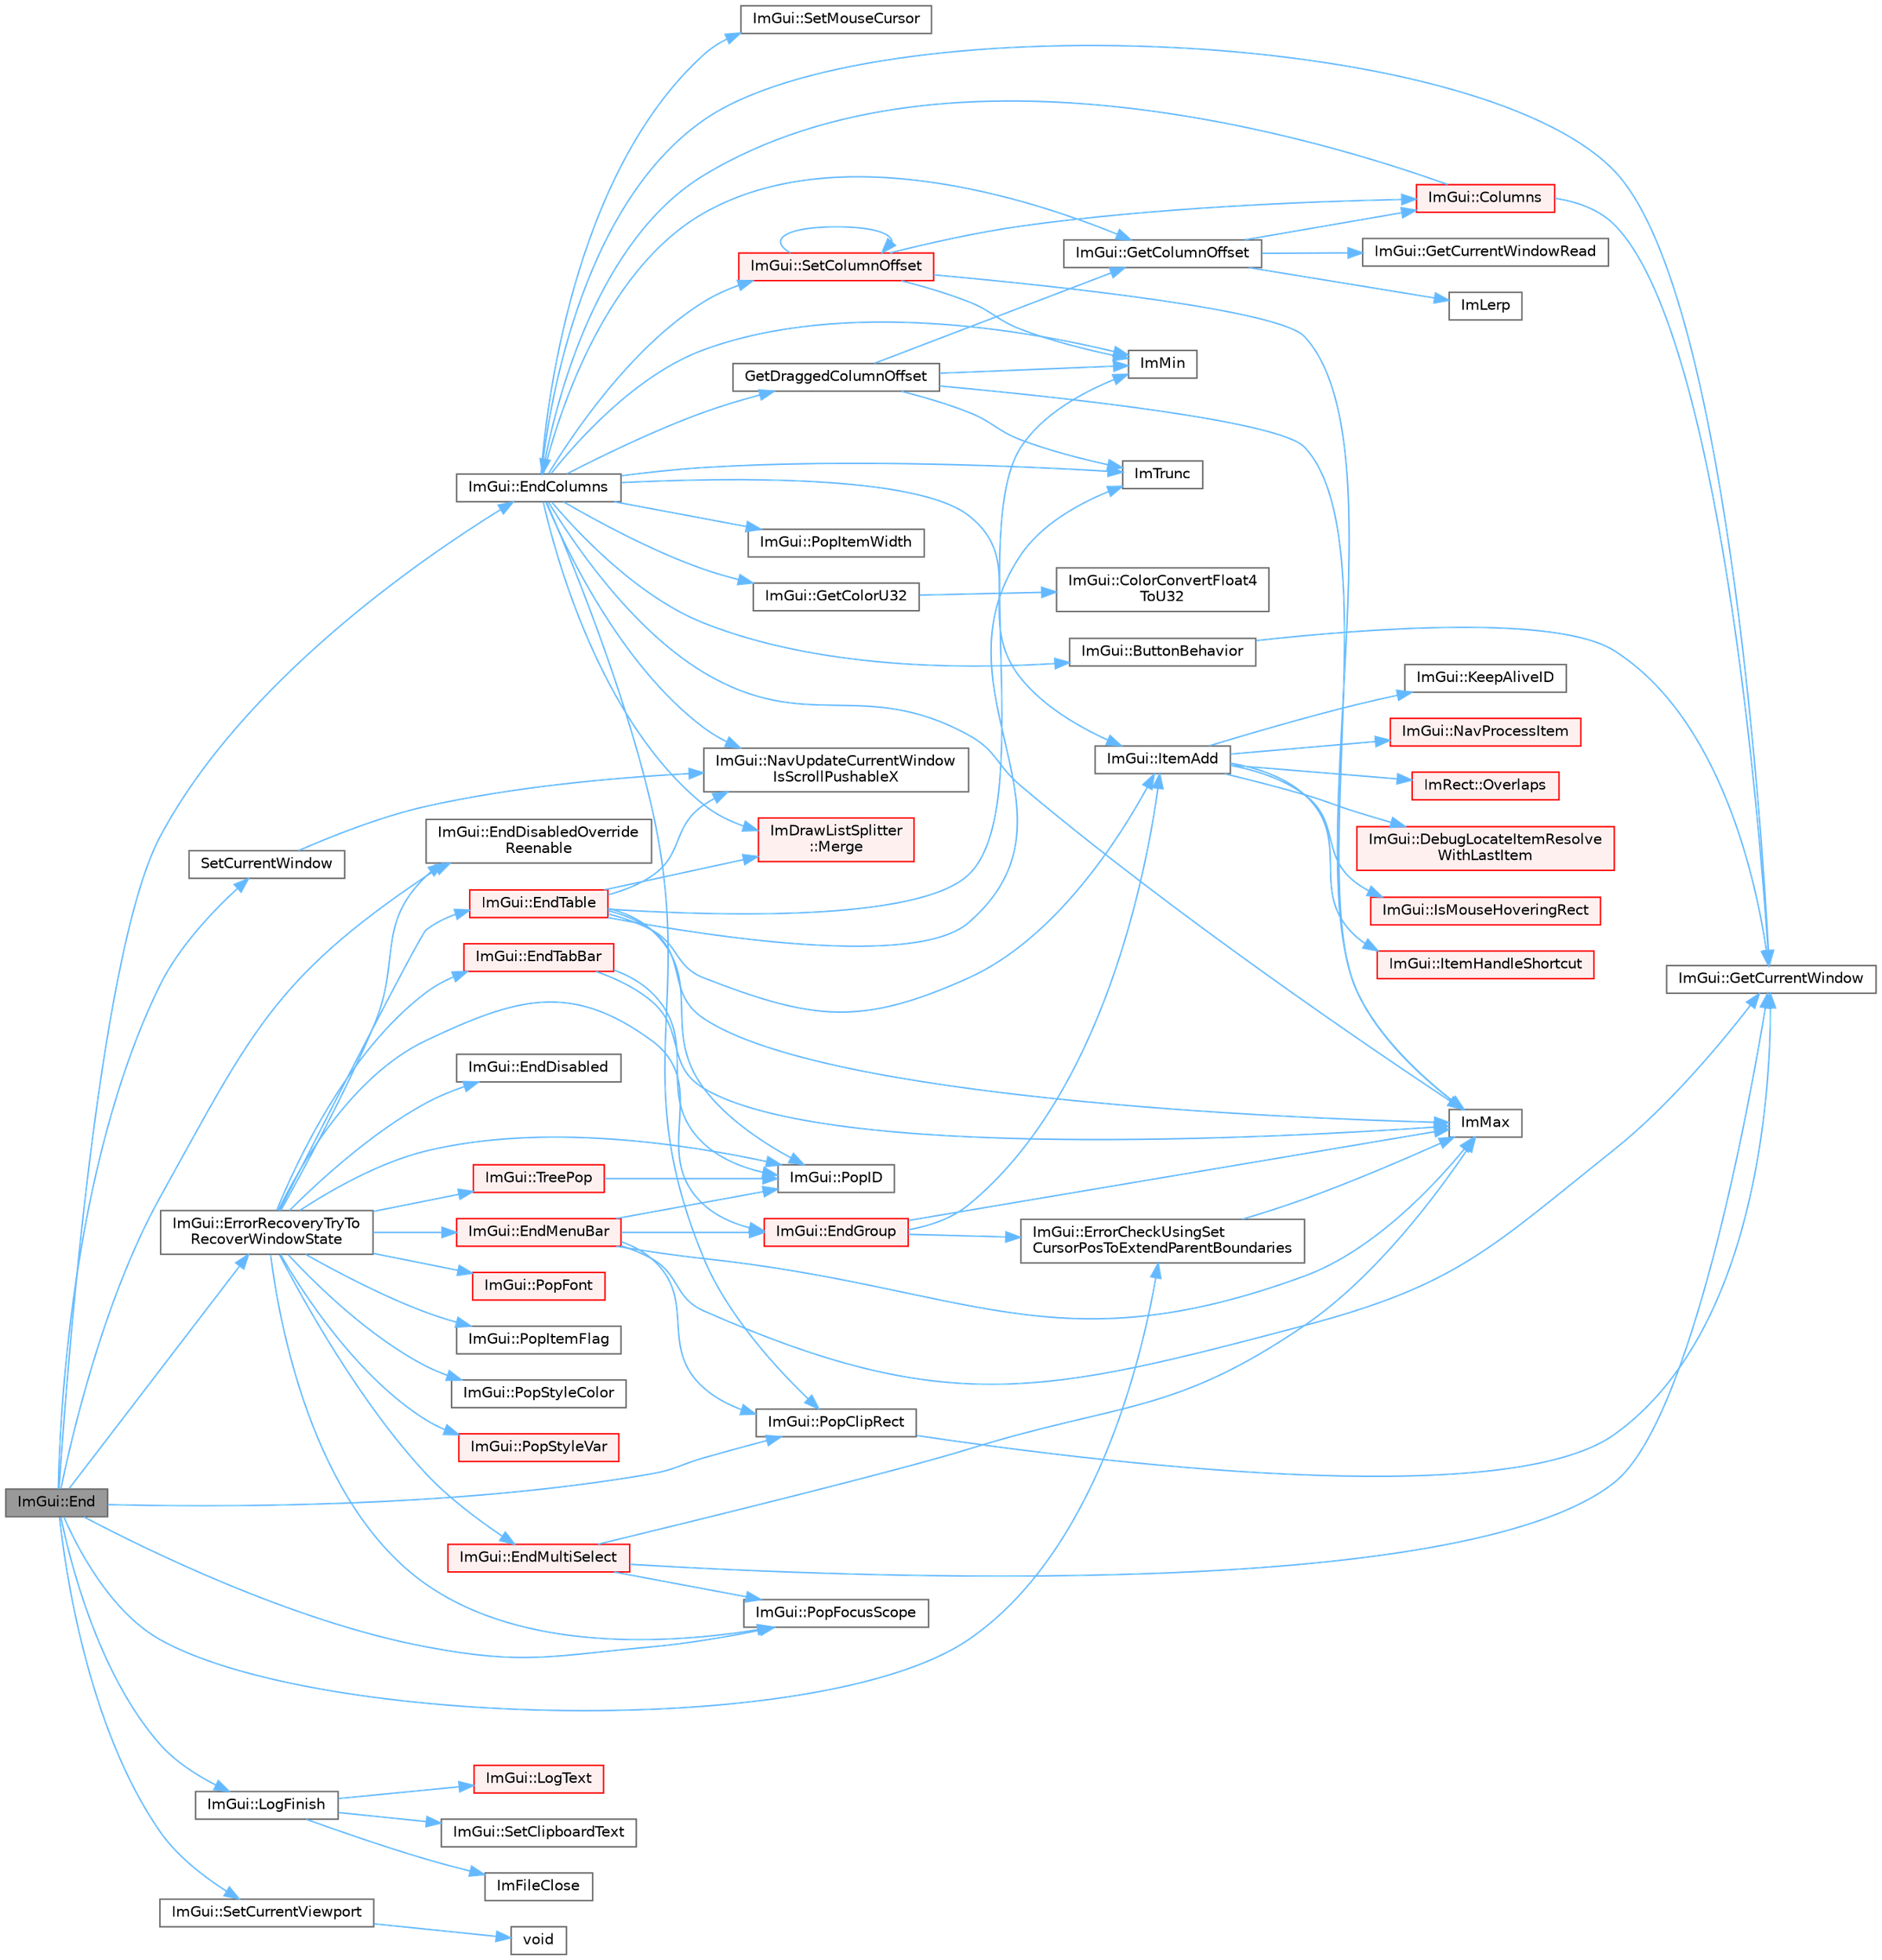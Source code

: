 digraph "ImGui::End"
{
 // LATEX_PDF_SIZE
  bgcolor="transparent";
  edge [fontname=Helvetica,fontsize=10,labelfontname=Helvetica,labelfontsize=10];
  node [fontname=Helvetica,fontsize=10,shape=box,height=0.2,width=0.4];
  rankdir="LR";
  Node1 [id="Node000001",label="ImGui::End",height=0.2,width=0.4,color="gray40", fillcolor="grey60", style="filled", fontcolor="black",tooltip=" "];
  Node1 -> Node2 [id="edge1_Node000001_Node000002",color="steelblue1",style="solid",tooltip=" "];
  Node2 [id="Node000002",label="ImGui::EndColumns",height=0.2,width=0.4,color="grey40", fillcolor="white", style="filled",URL="$namespace_im_gui.html#af93bed3bce5475fe4d525d744f16aa20",tooltip=" "];
  Node2 -> Node3 [id="edge2_Node000002_Node000003",color="steelblue1",style="solid",tooltip=" "];
  Node3 [id="Node000003",label="ImGui::ButtonBehavior",height=0.2,width=0.4,color="grey40", fillcolor="white", style="filled",URL="$namespace_im_gui.html#a65a4f18b1bc8ce0f351687922089f374",tooltip=" "];
  Node3 -> Node4 [id="edge3_Node000003_Node000004",color="steelblue1",style="solid",tooltip=" "];
  Node4 [id="Node000004",label="ImGui::GetCurrentWindow",height=0.2,width=0.4,color="grey40", fillcolor="white", style="filled",URL="$namespace_im_gui.html#ac452417b5004ca16a814a72cff153526",tooltip=" "];
  Node2 -> Node5 [id="edge4_Node000002_Node000005",color="steelblue1",style="solid",tooltip=" "];
  Node5 [id="Node000005",label="ImGui::GetColorU32",height=0.2,width=0.4,color="grey40", fillcolor="white", style="filled",URL="$namespace_im_gui.html#a0de2d9bd347d9866511eb8d014e62556",tooltip=" "];
  Node5 -> Node6 [id="edge5_Node000005_Node000006",color="steelblue1",style="solid",tooltip=" "];
  Node6 [id="Node000006",label="ImGui::ColorConvertFloat4\lToU32",height=0.2,width=0.4,color="grey40", fillcolor="white", style="filled",URL="$namespace_im_gui.html#abe2691de0b1a71c774ab24cc91564a94",tooltip=" "];
  Node2 -> Node7 [id="edge6_Node000002_Node000007",color="steelblue1",style="solid",tooltip=" "];
  Node7 [id="Node000007",label="ImGui::GetColumnOffset",height=0.2,width=0.4,color="grey40", fillcolor="white", style="filled",URL="$namespace_im_gui.html#a79c22e9c5c208b6c9534a273be71a9e6",tooltip=" "];
  Node7 -> Node8 [id="edge7_Node000007_Node000008",color="steelblue1",style="solid",tooltip=" "];
  Node8 [id="Node000008",label="ImGui::Columns",height=0.2,width=0.4,color="red", fillcolor="#FFF0F0", style="filled",URL="$namespace_im_gui.html#a901248754271ed70b4074ef193ad5899",tooltip=" "];
  Node8 -> Node2 [id="edge8_Node000008_Node000002",color="steelblue1",style="solid",tooltip=" "];
  Node8 -> Node4 [id="edge9_Node000008_Node000004",color="steelblue1",style="solid",tooltip=" "];
  Node7 -> Node24 [id="edge10_Node000007_Node000024",color="steelblue1",style="solid",tooltip=" "];
  Node24 [id="Node000024",label="ImGui::GetCurrentWindowRead",height=0.2,width=0.4,color="grey40", fillcolor="white", style="filled",URL="$namespace_im_gui.html#a055af7d6b7b4ae977a9c3c25a98e0d2f",tooltip=" "];
  Node7 -> Node31 [id="edge11_Node000007_Node000031",color="steelblue1",style="solid",tooltip=" "];
  Node31 [id="Node000031",label="ImLerp",height=0.2,width=0.4,color="grey40", fillcolor="white", style="filled",URL="$imgui__internal_8h.html#a1d7813429922346e44eebd82d13f777c",tooltip=" "];
  Node2 -> Node4 [id="edge12_Node000002_Node000004",color="steelblue1",style="solid",tooltip=" "];
  Node2 -> Node32 [id="edge13_Node000002_Node000032",color="steelblue1",style="solid",tooltip=" "];
  Node32 [id="Node000032",label="GetDraggedColumnOffset",height=0.2,width=0.4,color="grey40", fillcolor="white", style="filled",URL="$imgui__tables_8cpp.html#aa235e9c607930ebb1304d6df978d5fe8",tooltip=" "];
  Node32 -> Node7 [id="edge14_Node000032_Node000007",color="steelblue1",style="solid",tooltip=" "];
  Node32 -> Node17 [id="edge15_Node000032_Node000017",color="steelblue1",style="solid",tooltip=" "];
  Node17 [id="Node000017",label="ImMax",height=0.2,width=0.4,color="grey40", fillcolor="white", style="filled",URL="$imgui__internal_8h.html#a7667efd95147d0422f140917c71a9226",tooltip=" "];
  Node32 -> Node18 [id="edge16_Node000032_Node000018",color="steelblue1",style="solid",tooltip=" "];
  Node18 [id="Node000018",label="ImMin",height=0.2,width=0.4,color="grey40", fillcolor="white", style="filled",URL="$imgui__internal_8h.html#a7f9d7828066a9d61b5630adcdf4655d3",tooltip=" "];
  Node32 -> Node19 [id="edge17_Node000032_Node000019",color="steelblue1",style="solid",tooltip=" "];
  Node19 [id="Node000019",label="ImTrunc",height=0.2,width=0.4,color="grey40", fillcolor="white", style="filled",URL="$imgui__internal_8h.html#a34870cae27ccd450c17ec3d3910b2da4",tooltip=" "];
  Node2 -> Node17 [id="edge18_Node000002_Node000017",color="steelblue1",style="solid",tooltip=" "];
  Node2 -> Node18 [id="edge19_Node000002_Node000018",color="steelblue1",style="solid",tooltip=" "];
  Node2 -> Node19 [id="edge20_Node000002_Node000019",color="steelblue1",style="solid",tooltip=" "];
  Node2 -> Node33 [id="edge21_Node000002_Node000033",color="steelblue1",style="solid",tooltip=" "];
  Node33 [id="Node000033",label="ImGui::ItemAdd",height=0.2,width=0.4,color="grey40", fillcolor="white", style="filled",URL="$namespace_im_gui.html#a0c2ccafc8d403c02a6590ac21157b9ac",tooltip=" "];
  Node33 -> Node34 [id="edge22_Node000033_Node000034",color="steelblue1",style="solid",tooltip=" "];
  Node34 [id="Node000034",label="ImGui::DebugLocateItemResolve\lWithLastItem",height=0.2,width=0.4,color="red", fillcolor="#FFF0F0", style="filled",URL="$namespace_im_gui.html#ae8ab0d7dfc90af8e82db3ed9e7829219",tooltip=" "];
  Node33 -> Node55 [id="edge23_Node000033_Node000055",color="steelblue1",style="solid",tooltip=" "];
  Node55 [id="Node000055",label="ImGui::IsMouseHoveringRect",height=0.2,width=0.4,color="red", fillcolor="#FFF0F0", style="filled",URL="$namespace_im_gui.html#ae0b8ea0e06c457316d6aed6c5b2a1c25",tooltip=" "];
  Node33 -> Node58 [id="edge24_Node000033_Node000058",color="steelblue1",style="solid",tooltip=" "];
  Node58 [id="Node000058",label="ImGui::ItemHandleShortcut",height=0.2,width=0.4,color="red", fillcolor="#FFF0F0", style="filled",URL="$namespace_im_gui.html#a338deb537666a886cf3ece08c07e9fa9",tooltip=" "];
  Node33 -> Node61 [id="edge25_Node000033_Node000061",color="steelblue1",style="solid",tooltip=" "];
  Node61 [id="Node000061",label="ImGui::KeepAliveID",height=0.2,width=0.4,color="grey40", fillcolor="white", style="filled",URL="$namespace_im_gui.html#a85a245c78a9f7c351636bdad6e60c488",tooltip=" "];
  Node33 -> Node62 [id="edge26_Node000033_Node000062",color="steelblue1",style="solid",tooltip=" "];
  Node62 [id="Node000062",label="ImGui::NavProcessItem",height=0.2,width=0.4,color="red", fillcolor="#FFF0F0", style="filled",URL="$namespace_im_gui.html#aa217c2f0448788f3c064bf828a8f9d8f",tooltip=" "];
  Node33 -> Node90 [id="edge27_Node000033_Node000090",color="steelblue1",style="solid",tooltip=" "];
  Node90 [id="Node000090",label="ImRect::Overlaps",height=0.2,width=0.4,color="red", fillcolor="#FFF0F0", style="filled",URL="$struct_im_rect.html#a0af3bade3781e5e7c6afdf71ccfb0d43",tooltip=" "];
  Node2 -> Node91 [id="edge28_Node000002_Node000091",color="steelblue1",style="solid",tooltip=" "];
  Node91 [id="Node000091",label="ImDrawListSplitter\l::Merge",height=0.2,width=0.4,color="red", fillcolor="#FFF0F0", style="filled",URL="$struct_im_draw_list_splitter.html#af3fc4bad2abca9e481d476d1877ba5be",tooltip=" "];
  Node2 -> Node96 [id="edge29_Node000002_Node000096",color="steelblue1",style="solid",tooltip=" "];
  Node96 [id="Node000096",label="ImGui::NavUpdateCurrentWindow\lIsScrollPushableX",height=0.2,width=0.4,color="grey40", fillcolor="white", style="filled",URL="$namespace_im_gui.html#a5c0c081852a520c006a0b084d0e8b0cb",tooltip=" "];
  Node2 -> Node97 [id="edge30_Node000002_Node000097",color="steelblue1",style="solid",tooltip=" "];
  Node97 [id="Node000097",label="ImGui::PopClipRect",height=0.2,width=0.4,color="grey40", fillcolor="white", style="filled",URL="$namespace_im_gui.html#aef1c8a6e5a3c70cb10d03d2a2a66dfd8",tooltip=" "];
  Node97 -> Node4 [id="edge31_Node000097_Node000004",color="steelblue1",style="solid",tooltip=" "];
  Node2 -> Node98 [id="edge32_Node000002_Node000098",color="steelblue1",style="solid",tooltip=" "];
  Node98 [id="Node000098",label="ImGui::PopItemWidth",height=0.2,width=0.4,color="grey40", fillcolor="white", style="filled",URL="$namespace_im_gui.html#ad29a3fc0cb5dfc7f9fc7224512ce90bf",tooltip=" "];
  Node2 -> Node99 [id="edge33_Node000002_Node000099",color="steelblue1",style="solid",tooltip=" "];
  Node99 [id="Node000099",label="ImGui::SetColumnOffset",height=0.2,width=0.4,color="red", fillcolor="#FFF0F0", style="filled",URL="$namespace_im_gui.html#a8cc207211d6cf3f77b505e24aed4ebcc",tooltip=" "];
  Node99 -> Node8 [id="edge34_Node000099_Node000008",color="steelblue1",style="solid",tooltip=" "];
  Node99 -> Node17 [id="edge35_Node000099_Node000017",color="steelblue1",style="solid",tooltip=" "];
  Node99 -> Node18 [id="edge36_Node000099_Node000018",color="steelblue1",style="solid",tooltip=" "];
  Node99 -> Node99 [id="edge37_Node000099_Node000099",color="steelblue1",style="solid",tooltip=" "];
  Node2 -> Node103 [id="edge38_Node000002_Node000103",color="steelblue1",style="solid",tooltip=" "];
  Node103 [id="Node000103",label="ImGui::SetMouseCursor",height=0.2,width=0.4,color="grey40", fillcolor="white", style="filled",URL="$namespace_im_gui.html#aca3237fd4efa0af7fc6b4eff6494dfce",tooltip=" "];
  Node1 -> Node104 [id="edge39_Node000001_Node000104",color="steelblue1",style="solid",tooltip=" "];
  Node104 [id="Node000104",label="ImGui::EndDisabledOverride\lReenable",height=0.2,width=0.4,color="grey40", fillcolor="white", style="filled",URL="$namespace_im_gui.html#a336225979f3fe3fd9ceba657123f9084",tooltip=" "];
  Node1 -> Node105 [id="edge40_Node000001_Node000105",color="steelblue1",style="solid",tooltip=" "];
  Node105 [id="Node000105",label="ImGui::ErrorCheckUsingSet\lCursorPosToExtendParentBoundaries",height=0.2,width=0.4,color="grey40", fillcolor="white", style="filled",URL="$namespace_im_gui.html#ad5832500c14abd9e76e376b82701385b",tooltip=" "];
  Node105 -> Node17 [id="edge41_Node000105_Node000017",color="steelblue1",style="solid",tooltip=" "];
  Node1 -> Node106 [id="edge42_Node000001_Node000106",color="steelblue1",style="solid",tooltip=" "];
  Node106 [id="Node000106",label="ImGui::ErrorRecoveryTryTo\lRecoverWindowState",height=0.2,width=0.4,color="grey40", fillcolor="white", style="filled",URL="$namespace_im_gui.html#a9e02d2905347634105ecc057a0824e1a",tooltip=" "];
  Node106 -> Node107 [id="edge43_Node000106_Node000107",color="steelblue1",style="solid",tooltip=" "];
  Node107 [id="Node000107",label="ImGui::EndDisabled",height=0.2,width=0.4,color="grey40", fillcolor="white", style="filled",URL="$namespace_im_gui.html#a9e6088c6c690ddff1302b6e42b380733",tooltip=" "];
  Node106 -> Node104 [id="edge44_Node000106_Node000104",color="steelblue1",style="solid",tooltip=" "];
  Node106 -> Node108 [id="edge45_Node000106_Node000108",color="steelblue1",style="solid",tooltip=" "];
  Node108 [id="Node000108",label="ImGui::EndGroup",height=0.2,width=0.4,color="red", fillcolor="#FFF0F0", style="filled",URL="$namespace_im_gui.html#a05fc97fc64f28a55486087f503d9a622",tooltip=" "];
  Node108 -> Node105 [id="edge46_Node000108_Node000105",color="steelblue1",style="solid",tooltip=" "];
  Node108 -> Node17 [id="edge47_Node000108_Node000017",color="steelblue1",style="solid",tooltip=" "];
  Node108 -> Node33 [id="edge48_Node000108_Node000033",color="steelblue1",style="solid",tooltip=" "];
  Node106 -> Node112 [id="edge49_Node000106_Node000112",color="steelblue1",style="solid",tooltip=" "];
  Node112 [id="Node000112",label="ImGui::EndMenuBar",height=0.2,width=0.4,color="red", fillcolor="#FFF0F0", style="filled",URL="$namespace_im_gui.html#aa226265c140eb6ee375c5b9abc69c4fc",tooltip=" "];
  Node112 -> Node108 [id="edge50_Node000112_Node000108",color="steelblue1",style="solid",tooltip=" "];
  Node112 -> Node4 [id="edge51_Node000112_Node000004",color="steelblue1",style="solid",tooltip=" "];
  Node112 -> Node17 [id="edge52_Node000112_Node000017",color="steelblue1",style="solid",tooltip=" "];
  Node112 -> Node97 [id="edge53_Node000112_Node000097",color="steelblue1",style="solid",tooltip=" "];
  Node112 -> Node15 [id="edge54_Node000112_Node000015",color="steelblue1",style="solid",tooltip=" "];
  Node15 [id="Node000015",label="ImGui::PopID",height=0.2,width=0.4,color="grey40", fillcolor="white", style="filled",URL="$namespace_im_gui.html#aba0b2d8f890a5d435ae43d0c4a2d4dd1",tooltip=" "];
  Node106 -> Node135 [id="edge55_Node000106_Node000135",color="steelblue1",style="solid",tooltip=" "];
  Node135 [id="Node000135",label="ImGui::EndMultiSelect",height=0.2,width=0.4,color="red", fillcolor="#FFF0F0", style="filled",URL="$namespace_im_gui.html#a19b11a3ea8f98b43089dc13ab015ad5b",tooltip=" "];
  Node135 -> Node4 [id="edge56_Node000135_Node000004",color="steelblue1",style="solid",tooltip=" "];
  Node135 -> Node17 [id="edge57_Node000135_Node000017",color="steelblue1",style="solid",tooltip=" "];
  Node135 -> Node166 [id="edge58_Node000135_Node000166",color="steelblue1",style="solid",tooltip=" "];
  Node166 [id="Node000166",label="ImGui::PopFocusScope",height=0.2,width=0.4,color="grey40", fillcolor="white", style="filled",URL="$namespace_im_gui.html#a660bc1ff7f6d971fc4b4236e87409b38",tooltip=" "];
  Node106 -> Node168 [id="edge59_Node000106_Node000168",color="steelblue1",style="solid",tooltip=" "];
  Node168 [id="Node000168",label="ImGui::EndTabBar",height=0.2,width=0.4,color="red", fillcolor="#FFF0F0", style="filled",URL="$namespace_im_gui.html#a864b8ece257d4e30569f0349752ad928",tooltip=" "];
  Node168 -> Node17 [id="edge60_Node000168_Node000017",color="steelblue1",style="solid",tooltip=" "];
  Node168 -> Node15 [id="edge61_Node000168_Node000015",color="steelblue1",style="solid",tooltip=" "];
  Node106 -> Node453 [id="edge62_Node000106_Node000453",color="steelblue1",style="solid",tooltip=" "];
  Node453 [id="Node000453",label="ImGui::EndTable",height=0.2,width=0.4,color="red", fillcolor="#FFF0F0", style="filled",URL="$namespace_im_gui.html#a9c70aaa6464c2e51e6f3342da133ada1",tooltip=" "];
  Node453 -> Node17 [id="edge63_Node000453_Node000017",color="steelblue1",style="solid",tooltip=" "];
  Node453 -> Node18 [id="edge64_Node000453_Node000018",color="steelblue1",style="solid",tooltip=" "];
  Node453 -> Node19 [id="edge65_Node000453_Node000019",color="steelblue1",style="solid",tooltip=" "];
  Node453 -> Node33 [id="edge66_Node000453_Node000033",color="steelblue1",style="solid",tooltip=" "];
  Node453 -> Node91 [id="edge67_Node000453_Node000091",color="steelblue1",style="solid",tooltip=" "];
  Node453 -> Node96 [id="edge68_Node000453_Node000096",color="steelblue1",style="solid",tooltip=" "];
  Node453 -> Node15 [id="edge69_Node000453_Node000015",color="steelblue1",style="solid",tooltip=" "];
  Node106 -> Node166 [id="edge70_Node000106_Node000166",color="steelblue1",style="solid",tooltip=" "];
  Node106 -> Node504 [id="edge71_Node000106_Node000504",color="steelblue1",style="solid",tooltip=" "];
  Node504 [id="Node000504",label="ImGui::PopFont",height=0.2,width=0.4,color="red", fillcolor="#FFF0F0", style="filled",URL="$namespace_im_gui.html#af66649bc37022bf3cf2496c73af9a499",tooltip=" "];
  Node106 -> Node15 [id="edge72_Node000106_Node000015",color="steelblue1",style="solid",tooltip=" "];
  Node106 -> Node193 [id="edge73_Node000106_Node000193",color="steelblue1",style="solid",tooltip=" "];
  Node193 [id="Node000193",label="ImGui::PopItemFlag",height=0.2,width=0.4,color="grey40", fillcolor="white", style="filled",URL="$namespace_im_gui.html#aa93281155e1dd23715dbd384e91edc6b",tooltip=" "];
  Node106 -> Node194 [id="edge74_Node000106_Node000194",color="steelblue1",style="solid",tooltip=" "];
  Node194 [id="Node000194",label="ImGui::PopStyleColor",height=0.2,width=0.4,color="grey40", fillcolor="white", style="filled",URL="$namespace_im_gui.html#a9795f730b4043a98b6254738d86efcdc",tooltip=" "];
  Node106 -> Node426 [id="edge75_Node000106_Node000426",color="steelblue1",style="solid",tooltip=" "];
  Node426 [id="Node000426",label="ImGui::PopStyleVar",height=0.2,width=0.4,color="red", fillcolor="#FFF0F0", style="filled",URL="$namespace_im_gui.html#a14116e57d81e326adef2a702e65781d4",tooltip=" "];
  Node106 -> Node508 [id="edge76_Node000106_Node000508",color="steelblue1",style="solid",tooltip=" "];
  Node508 [id="Node000508",label="ImGui::TreePop",height=0.2,width=0.4,color="red", fillcolor="#FFF0F0", style="filled",URL="$namespace_im_gui.html#a41ecf265e5f678c78fc9c30b3cf2077f",tooltip=" "];
  Node508 -> Node15 [id="edge77_Node000508_Node000015",color="steelblue1",style="solid",tooltip=" "];
  Node1 -> Node511 [id="edge78_Node000001_Node000511",color="steelblue1",style="solid",tooltip=" "];
  Node511 [id="Node000511",label="ImGui::LogFinish",height=0.2,width=0.4,color="grey40", fillcolor="white", style="filled",URL="$namespace_im_gui.html#a2ebcd048d1ca025fb972e1c2e920e3f3",tooltip=" "];
  Node511 -> Node512 [id="edge79_Node000511_Node000512",color="steelblue1",style="solid",tooltip=" "];
  Node512 [id="Node000512",label="ImFileClose",height=0.2,width=0.4,color="grey40", fillcolor="white", style="filled",URL="$imgui_8cpp.html#ac4a6194720e9d693bc9d34e97d9465aa",tooltip=" "];
  Node511 -> Node278 [id="edge80_Node000511_Node000278",color="steelblue1",style="solid",tooltip=" "];
  Node278 [id="Node000278",label="ImGui::LogText",height=0.2,width=0.4,color="red", fillcolor="#FFF0F0", style="filled",URL="$namespace_im_gui.html#aa548475d8f771ab6524d73d900a41198",tooltip=" "];
  Node511 -> Node513 [id="edge81_Node000511_Node000513",color="steelblue1",style="solid",tooltip=" "];
  Node513 [id="Node000513",label="ImGui::SetClipboardText",height=0.2,width=0.4,color="grey40", fillcolor="white", style="filled",URL="$namespace_im_gui.html#aa4824a1b351c063b4aff9b9f4fb5fd4d",tooltip=" "];
  Node1 -> Node97 [id="edge82_Node000001_Node000097",color="steelblue1",style="solid",tooltip=" "];
  Node1 -> Node166 [id="edge83_Node000001_Node000166",color="steelblue1",style="solid",tooltip=" "];
  Node1 -> Node401 [id="edge84_Node000001_Node000401",color="steelblue1",style="solid",tooltip=" "];
  Node401 [id="Node000401",label="ImGui::SetCurrentViewport",height=0.2,width=0.4,color="grey40", fillcolor="white", style="filled",URL="$namespace_im_gui.html#a518a36249ab67227a13fd01a4236cbe1",tooltip=" "];
  Node401 -> Node323 [id="edge85_Node000401_Node000323",color="steelblue1",style="solid",tooltip=" "];
  Node323 [id="Node000323",label="void",height=0.2,width=0.4,color="grey40", fillcolor="white", style="filled",URL="$mimalloc_8h.html#a9d6d8aef94ac19034a5f163606f84830",tooltip=" "];
  Node1 -> Node402 [id="edge86_Node000001_Node000402",color="steelblue1",style="solid",tooltip=" "];
  Node402 [id="Node000402",label="SetCurrentWindow",height=0.2,width=0.4,color="grey40", fillcolor="white", style="filled",URL="$imgui_8cpp.html#a5c592415f88804e2f907477767d3dda1",tooltip=" "];
  Node402 -> Node96 [id="edge87_Node000402_Node000096",color="steelblue1",style="solid",tooltip=" "];
}
